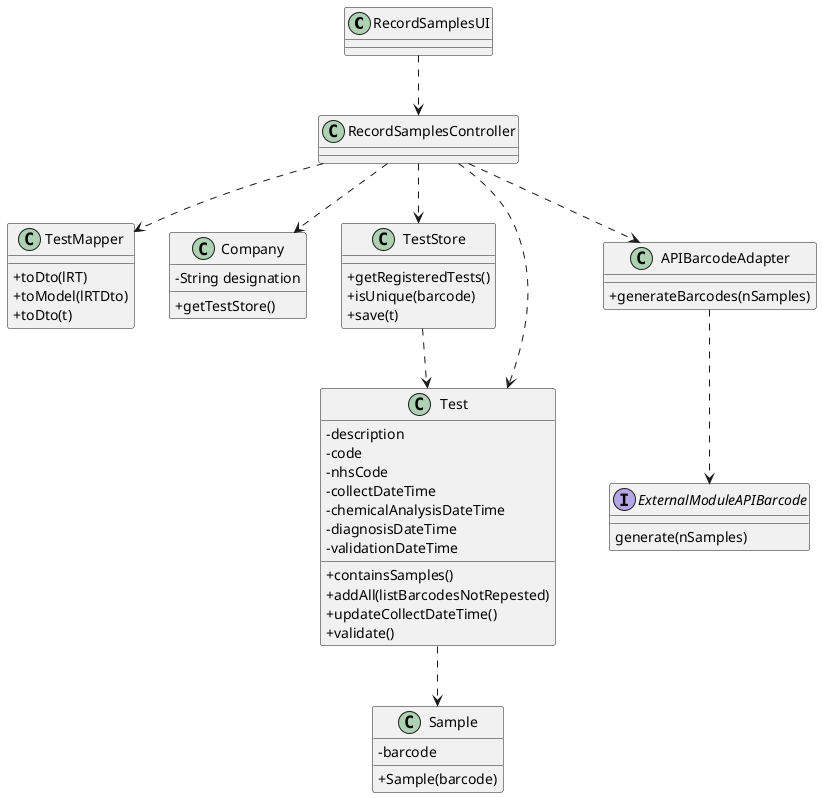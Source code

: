 @startuml
'https://plantuml.com/class-diagram
skinparam classAttributeIconSize 0

class RecordSamplesUI{
}

class RecordSamplesController{
}

class TestMapper{
  +toDto(lRT)
  +toModel(lRTDto)
  +toDto(t)
}

class Company{
  -String designation
  +getTestStore()
}

class TestStore{
  +getRegisteredTests()
  +isUnique(barcode)
  +save(t)
}

class Test{
  -description
  -code
  -nhsCode
  -collectDateTime
  -chemicalAnalysisDateTime
  -diagnosisDateTime
  -validationDateTime
  +containsSamples()
  +addAll(listBarcodesNotRepested)
  +updateCollectDateTime()
  +validate()
}

class APIBarcodeAdapter{
  +generateBarcodes(nSamples)
}

interface ExternalModuleAPIBarcode{
  generate(nSamples)
}

class Sample{
  -barcode
  +Sample(barcode)
}

RecordSamplesUI ..> RecordSamplesController
RecordSamplesController ..> TestMapper
RecordSamplesController ..> Company
RecordSamplesController ..> TestStore
RecordSamplesController ..> Test
RecordSamplesController ..> APIBarcodeAdapter
APIBarcodeAdapter ..> ExternalModuleAPIBarcode
TestStore ..> Test
Test ..> Sample




@enduml